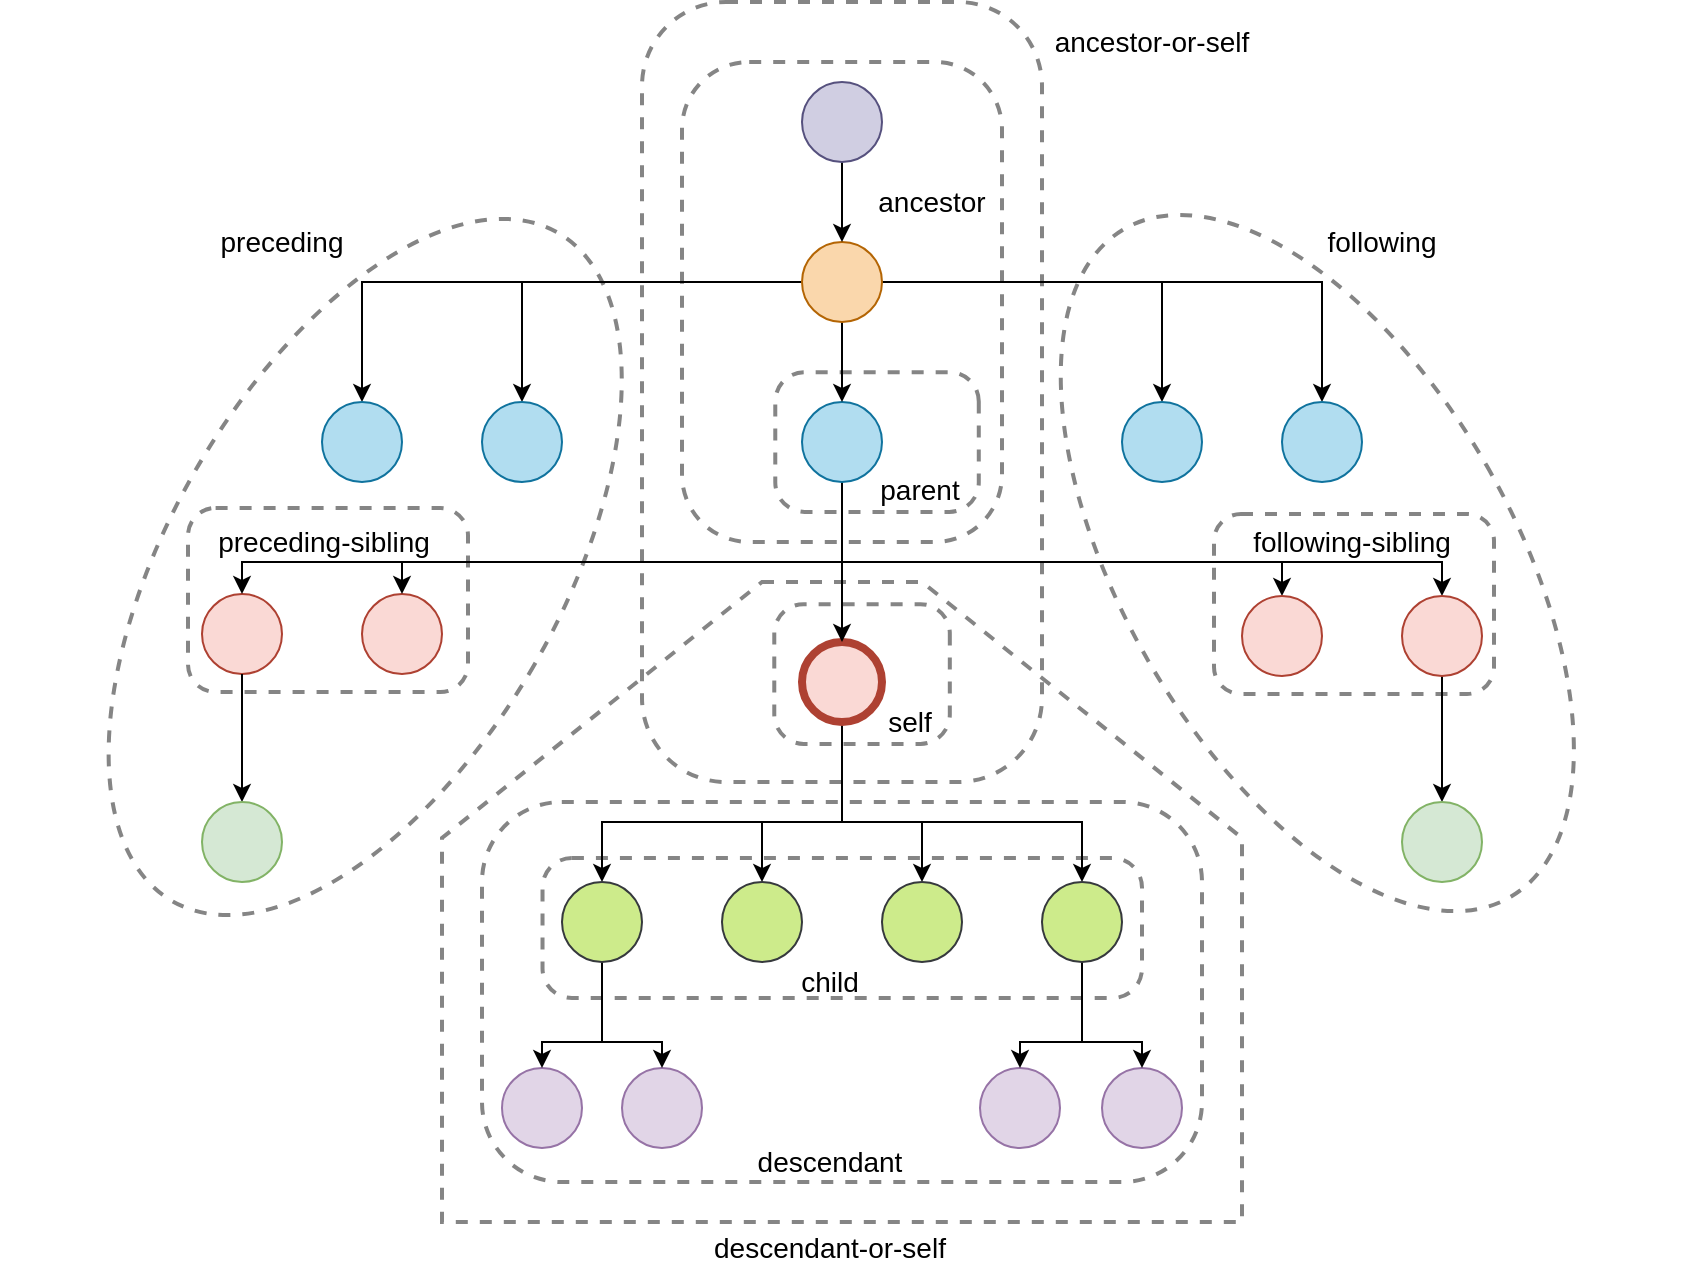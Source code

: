 <mxfile version="15.6.1" type="device"><diagram id="CEO9vQ4AWD5ehITB8Wyq" name="Page-1"><mxGraphModel dx="1350" dy="1933" grid="1" gridSize="10" guides="1" tooltips="1" connect="1" arrows="1" fold="1" page="1" pageScale="1" pageWidth="827" pageHeight="1169" math="0" shadow="0"><root><mxCell id="0"/><mxCell id="1" parent="0"/><mxCell id="pCZRPhKCKIk3jvYCkY4Y-83" value="" style="ellipse;whiteSpace=wrap;html=1;dashed=1;fontSize=16;strokeColor=#858585;strokeWidth=2;fillColor=none;rotation=-30;" vertex="1" parent="1"><mxGeometry x="560" y="87.6" width="195.32" height="385.81" as="geometry"/></mxCell><mxCell id="pCZRPhKCKIk3jvYCkY4Y-66" value="" style="ellipse;whiteSpace=wrap;html=1;dashed=1;fontSize=16;strokeColor=#858585;strokeWidth=2;fillColor=none;rotation=30;" vertex="1" parent="1"><mxGeometry x="83.94" y="89.6" width="195.32" height="385.81" as="geometry"/></mxCell><mxCell id="pCZRPhKCKIk3jvYCkY4Y-76" value="" style="rounded=1;whiteSpace=wrap;html=1;fontSize=16;strokeColor=#858585;strokeWidth=2;fillColor=none;dashed=1;" vertex="1" parent="1"><mxGeometry x="93" y="253" width="140" height="92" as="geometry"/></mxCell><mxCell id="pCZRPhKCKIk3jvYCkY4Y-31" value="" style="ellipse;whiteSpace=wrap;html=1;aspect=fixed;fillColor=#fad9d5;strokeColor=#ae4132;" vertex="1" parent="1"><mxGeometry x="100" y="296" width="40" height="40" as="geometry"/></mxCell><mxCell id="pCZRPhKCKIk3jvYCkY4Y-32" value="" style="ellipse;whiteSpace=wrap;html=1;aspect=fixed;fillColor=#fad9d5;strokeColor=#ae4132;" vertex="1" parent="1"><mxGeometry x="180" y="296" width="40" height="40" as="geometry"/></mxCell><mxCell id="pCZRPhKCKIk3jvYCkY4Y-77" value="" style="rounded=1;whiteSpace=wrap;html=1;fontSize=16;strokeColor=#858585;strokeWidth=2;fillColor=none;dashed=1;" vertex="1" parent="1"><mxGeometry x="606" y="256" width="140" height="90" as="geometry"/></mxCell><mxCell id="pCZRPhKCKIk3jvYCkY4Y-84" value="" style="shape=loopLimit;whiteSpace=wrap;html=1;dashed=1;fontSize=16;strokeColor=#858585;strokeWidth=2;fillColor=none;size=160;" vertex="1" parent="1"><mxGeometry x="220" y="290" width="400" height="320" as="geometry"/></mxCell><mxCell id="pCZRPhKCKIk3jvYCkY4Y-85" value="" style="rounded=1;whiteSpace=wrap;html=1;dashed=1;fontSize=16;strokeColor=#858585;strokeWidth=2;fillColor=none;arcSize=21;" vertex="1" parent="1"><mxGeometry x="240" y="400" width="360" height="190" as="geometry"/></mxCell><mxCell id="pCZRPhKCKIk3jvYCkY4Y-88" value="" style="rounded=1;whiteSpace=wrap;html=1;dashed=1;fontSize=16;strokeColor=#858585;strokeWidth=2;fillColor=none;arcSize=21;rotation=90;" vertex="1" parent="1"><mxGeometry x="395.09" y="292.12" width="69.87" height="87.77" as="geometry"/></mxCell><mxCell id="pCZRPhKCKIk3jvYCkY4Y-74" value="" style="rounded=1;whiteSpace=wrap;html=1;dashed=1;fontSize=16;strokeColor=#858585;strokeWidth=2;fillColor=none;arcSize=21;" vertex="1" parent="1"><mxGeometry x="270.26" y="428" width="299.74" height="70" as="geometry"/></mxCell><mxCell id="pCZRPhKCKIk3jvYCkY4Y-90" value="" style="rounded=1;whiteSpace=wrap;html=1;dashed=1;fontSize=16;strokeColor=#858585;strokeWidth=2;fillColor=none;arcSize=21;" vertex="1" parent="1"><mxGeometry x="340" y="30" width="160" height="240" as="geometry"/></mxCell><mxCell id="pCZRPhKCKIk3jvYCkY4Y-91" value="" style="rounded=1;whiteSpace=wrap;html=1;dashed=1;fontSize=16;strokeColor=#858585;strokeWidth=2;fillColor=none;arcSize=21;" vertex="1" parent="1"><mxGeometry x="320" width="200" height="390" as="geometry"/></mxCell><mxCell id="pCZRPhKCKIk3jvYCkY4Y-89" value="" style="rounded=1;whiteSpace=wrap;html=1;dashed=1;fontSize=16;strokeColor=#858585;strokeWidth=2;fillColor=none;arcSize=21;rotation=90;" vertex="1" parent="1"><mxGeometry x="402.58" y="169.13" width="69.87" height="101.75" as="geometry"/></mxCell><mxCell id="pCZRPhKCKIk3jvYCkY4Y-47" style="edgeStyle=orthogonalEdgeStyle;rounded=0;orthogonalLoop=1;jettySize=auto;html=1;exitX=0.5;exitY=1;exitDx=0;exitDy=0;fontSize=22;" edge="1" parent="1" source="pCZRPhKCKIk3jvYCkY4Y-1" target="pCZRPhKCKIk3jvYCkY4Y-23"><mxGeometry relative="1" as="geometry"><Array as="points"><mxPoint x="420" y="410"/><mxPoint x="460" y="410"/></Array></mxGeometry></mxCell><mxCell id="pCZRPhKCKIk3jvYCkY4Y-48" style="edgeStyle=orthogonalEdgeStyle;rounded=0;orthogonalLoop=1;jettySize=auto;html=1;exitX=0.5;exitY=1;exitDx=0;exitDy=0;fontSize=22;" edge="1" parent="1" source="pCZRPhKCKIk3jvYCkY4Y-1" target="pCZRPhKCKIk3jvYCkY4Y-22"><mxGeometry relative="1" as="geometry"><Array as="points"><mxPoint x="420" y="410"/><mxPoint x="380" y="410"/></Array></mxGeometry></mxCell><mxCell id="pCZRPhKCKIk3jvYCkY4Y-49" style="edgeStyle=orthogonalEdgeStyle;rounded=0;orthogonalLoop=1;jettySize=auto;html=1;exitX=0.5;exitY=1;exitDx=0;exitDy=0;entryX=0.5;entryY=0;entryDx=0;entryDy=0;fontSize=22;" edge="1" parent="1" source="pCZRPhKCKIk3jvYCkY4Y-1" target="pCZRPhKCKIk3jvYCkY4Y-24"><mxGeometry relative="1" as="geometry"><Array as="points"><mxPoint x="420" y="410"/><mxPoint x="540" y="410"/></Array></mxGeometry></mxCell><mxCell id="pCZRPhKCKIk3jvYCkY4Y-50" style="edgeStyle=orthogonalEdgeStyle;rounded=0;orthogonalLoop=1;jettySize=auto;html=1;exitX=0.5;exitY=1;exitDx=0;exitDy=0;entryX=0.5;entryY=0;entryDx=0;entryDy=0;fontSize=22;" edge="1" parent="1" source="pCZRPhKCKIk3jvYCkY4Y-1" target="pCZRPhKCKIk3jvYCkY4Y-25"><mxGeometry relative="1" as="geometry"><Array as="points"><mxPoint x="420" y="410"/><mxPoint x="300" y="410"/></Array></mxGeometry></mxCell><mxCell id="pCZRPhKCKIk3jvYCkY4Y-1" value="" style="ellipse;whiteSpace=wrap;html=1;aspect=fixed;fillColor=#fad9d5;strokeColor=#ae4132;strokeWidth=4;" vertex="1" parent="1"><mxGeometry x="400" y="320" width="40" height="40" as="geometry"/></mxCell><mxCell id="pCZRPhKCKIk3jvYCkY4Y-36" style="edgeStyle=orthogonalEdgeStyle;rounded=0;orthogonalLoop=1;jettySize=auto;html=1;exitX=0.5;exitY=1;exitDx=0;exitDy=0;fontSize=22;" edge="1" parent="1" source="pCZRPhKCKIk3jvYCkY4Y-2" target="pCZRPhKCKIk3jvYCkY4Y-1"><mxGeometry relative="1" as="geometry"/></mxCell><mxCell id="pCZRPhKCKIk3jvYCkY4Y-42" style="edgeStyle=orthogonalEdgeStyle;rounded=0;orthogonalLoop=1;jettySize=auto;html=1;exitX=0.5;exitY=1;exitDx=0;exitDy=0;fontSize=22;" edge="1" parent="1" source="pCZRPhKCKIk3jvYCkY4Y-2" target="pCZRPhKCKIk3jvYCkY4Y-32"><mxGeometry relative="1" as="geometry"><Array as="points"><mxPoint x="420" y="280"/><mxPoint x="200" y="280"/></Array></mxGeometry></mxCell><mxCell id="pCZRPhKCKIk3jvYCkY4Y-43" style="edgeStyle=orthogonalEdgeStyle;rounded=0;orthogonalLoop=1;jettySize=auto;html=1;exitX=0.5;exitY=1;exitDx=0;exitDy=0;fontSize=22;" edge="1" parent="1" source="pCZRPhKCKIk3jvYCkY4Y-2" target="pCZRPhKCKIk3jvYCkY4Y-26"><mxGeometry relative="1" as="geometry"><Array as="points"><mxPoint x="420" y="280"/><mxPoint x="640" y="280"/></Array></mxGeometry></mxCell><mxCell id="pCZRPhKCKIk3jvYCkY4Y-44" style="edgeStyle=orthogonalEdgeStyle;rounded=0;orthogonalLoop=1;jettySize=auto;html=1;exitX=0.5;exitY=1;exitDx=0;exitDy=0;fontSize=22;" edge="1" parent="1" source="pCZRPhKCKIk3jvYCkY4Y-2" target="pCZRPhKCKIk3jvYCkY4Y-27"><mxGeometry relative="1" as="geometry"><Array as="points"><mxPoint x="420" y="280"/><mxPoint x="720" y="280"/></Array></mxGeometry></mxCell><mxCell id="pCZRPhKCKIk3jvYCkY4Y-46" style="edgeStyle=orthogonalEdgeStyle;rounded=0;orthogonalLoop=1;jettySize=auto;html=1;exitX=0.5;exitY=1;exitDx=0;exitDy=0;entryX=0.5;entryY=0;entryDx=0;entryDy=0;fontSize=22;" edge="1" parent="1" source="pCZRPhKCKIk3jvYCkY4Y-2" target="pCZRPhKCKIk3jvYCkY4Y-31"><mxGeometry relative="1" as="geometry"><Array as="points"><mxPoint x="420" y="280"/><mxPoint x="120" y="280"/></Array></mxGeometry></mxCell><mxCell id="pCZRPhKCKIk3jvYCkY4Y-2" value="" style="ellipse;whiteSpace=wrap;html=1;aspect=fixed;fillColor=#b1ddf0;strokeColor=#10739e;" vertex="1" parent="1"><mxGeometry x="400" y="200" width="40" height="40" as="geometry"/></mxCell><mxCell id="pCZRPhKCKIk3jvYCkY4Y-37" style="edgeStyle=orthogonalEdgeStyle;rounded=0;orthogonalLoop=1;jettySize=auto;html=1;entryX=0.5;entryY=0;entryDx=0;entryDy=0;fontSize=22;" edge="1" parent="1" source="pCZRPhKCKIk3jvYCkY4Y-3" target="pCZRPhKCKIk3jvYCkY4Y-7"><mxGeometry relative="1" as="geometry"/></mxCell><mxCell id="pCZRPhKCKIk3jvYCkY4Y-38" style="edgeStyle=orthogonalEdgeStyle;rounded=0;orthogonalLoop=1;jettySize=auto;html=1;exitX=1;exitY=0.5;exitDx=0;exitDy=0;entryX=0.5;entryY=0;entryDx=0;entryDy=0;fontSize=22;" edge="1" parent="1" source="pCZRPhKCKIk3jvYCkY4Y-3" target="pCZRPhKCKIk3jvYCkY4Y-8"><mxGeometry relative="1" as="geometry"/></mxCell><mxCell id="pCZRPhKCKIk3jvYCkY4Y-39" style="edgeStyle=orthogonalEdgeStyle;rounded=0;orthogonalLoop=1;jettySize=auto;html=1;entryX=0.5;entryY=0;entryDx=0;entryDy=0;fontSize=22;" edge="1" parent="1" source="pCZRPhKCKIk3jvYCkY4Y-3" target="pCZRPhKCKIk3jvYCkY4Y-2"><mxGeometry relative="1" as="geometry"/></mxCell><mxCell id="pCZRPhKCKIk3jvYCkY4Y-40" style="edgeStyle=orthogonalEdgeStyle;rounded=0;orthogonalLoop=1;jettySize=auto;html=1;exitX=0;exitY=0.5;exitDx=0;exitDy=0;entryX=0.5;entryY=0;entryDx=0;entryDy=0;fontSize=22;" edge="1" parent="1" source="pCZRPhKCKIk3jvYCkY4Y-3" target="pCZRPhKCKIk3jvYCkY4Y-10"><mxGeometry relative="1" as="geometry"/></mxCell><mxCell id="pCZRPhKCKIk3jvYCkY4Y-41" style="edgeStyle=orthogonalEdgeStyle;rounded=0;orthogonalLoop=1;jettySize=auto;html=1;exitX=0;exitY=0.5;exitDx=0;exitDy=0;entryX=0.5;entryY=0;entryDx=0;entryDy=0;fontSize=22;" edge="1" parent="1" source="pCZRPhKCKIk3jvYCkY4Y-3" target="pCZRPhKCKIk3jvYCkY4Y-9"><mxGeometry relative="1" as="geometry"/></mxCell><mxCell id="pCZRPhKCKIk3jvYCkY4Y-3" value="" style="ellipse;whiteSpace=wrap;html=1;aspect=fixed;fillColor=#fad7ac;strokeColor=#b46504;" vertex="1" parent="1"><mxGeometry x="400" y="120" width="40" height="40" as="geometry"/></mxCell><mxCell id="pCZRPhKCKIk3jvYCkY4Y-35" style="edgeStyle=orthogonalEdgeStyle;rounded=0;orthogonalLoop=1;jettySize=auto;html=1;exitX=0.5;exitY=1;exitDx=0;exitDy=0;entryX=0.5;entryY=0;entryDx=0;entryDy=0;fontSize=22;" edge="1" parent="1" source="pCZRPhKCKIk3jvYCkY4Y-4" target="pCZRPhKCKIk3jvYCkY4Y-3"><mxGeometry relative="1" as="geometry"/></mxCell><mxCell id="pCZRPhKCKIk3jvYCkY4Y-4" value="" style="ellipse;whiteSpace=wrap;html=1;aspect=fixed;fillColor=#d0cee2;strokeColor=#56517e;" vertex="1" parent="1"><mxGeometry x="400" y="40" width="40" height="40" as="geometry"/></mxCell><mxCell id="pCZRPhKCKIk3jvYCkY4Y-7" value="" style="ellipse;whiteSpace=wrap;html=1;aspect=fixed;fillColor=#b1ddf0;strokeColor=#10739e;" vertex="1" parent="1"><mxGeometry x="560" y="200" width="40" height="40" as="geometry"/></mxCell><mxCell id="pCZRPhKCKIk3jvYCkY4Y-8" value="" style="ellipse;whiteSpace=wrap;html=1;aspect=fixed;fillColor=#b1ddf0;strokeColor=#10739e;" vertex="1" parent="1"><mxGeometry x="640" y="200" width="40" height="40" as="geometry"/></mxCell><mxCell id="pCZRPhKCKIk3jvYCkY4Y-9" value="" style="ellipse;whiteSpace=wrap;html=1;aspect=fixed;fillColor=#b1ddf0;strokeColor=#10739e;" vertex="1" parent="1"><mxGeometry x="160" y="200" width="40" height="40" as="geometry"/></mxCell><mxCell id="pCZRPhKCKIk3jvYCkY4Y-10" value="" style="ellipse;whiteSpace=wrap;html=1;aspect=fixed;fillColor=#b1ddf0;strokeColor=#10739e;" vertex="1" parent="1"><mxGeometry x="240" y="200" width="40" height="40" as="geometry"/></mxCell><mxCell id="pCZRPhKCKIk3jvYCkY4Y-18" value="" style="ellipse;whiteSpace=wrap;html=1;aspect=fixed;fillColor=#e1d5e7;strokeColor=#9673a6;" vertex="1" parent="1"><mxGeometry x="489" y="533" width="40" height="40" as="geometry"/></mxCell><mxCell id="pCZRPhKCKIk3jvYCkY4Y-19" value="" style="ellipse;whiteSpace=wrap;html=1;aspect=fixed;fillColor=#e1d5e7;strokeColor=#9673a6;" vertex="1" parent="1"><mxGeometry x="550" y="533" width="40" height="40" as="geometry"/></mxCell><mxCell id="pCZRPhKCKIk3jvYCkY4Y-20" value="" style="ellipse;whiteSpace=wrap;html=1;aspect=fixed;fillColor=#e1d5e7;strokeColor=#9673a6;" vertex="1" parent="1"><mxGeometry x="250" y="533" width="40" height="40" as="geometry"/></mxCell><mxCell id="pCZRPhKCKIk3jvYCkY4Y-21" value="" style="ellipse;whiteSpace=wrap;html=1;aspect=fixed;fillColor=#e1d5e7;strokeColor=#9673a6;" vertex="1" parent="1"><mxGeometry x="310" y="533" width="40" height="40" as="geometry"/></mxCell><mxCell id="pCZRPhKCKIk3jvYCkY4Y-22" value="" style="ellipse;whiteSpace=wrap;html=1;aspect=fixed;fillColor=#cdeb8b;strokeColor=#36393d;" vertex="1" parent="1"><mxGeometry x="360" y="440" width="40" height="40" as="geometry"/></mxCell><mxCell id="pCZRPhKCKIk3jvYCkY4Y-23" value="" style="ellipse;whiteSpace=wrap;html=1;aspect=fixed;fillColor=#cdeb8b;strokeColor=#36393d;" vertex="1" parent="1"><mxGeometry x="440" y="440" width="40" height="40" as="geometry"/></mxCell><mxCell id="pCZRPhKCKIk3jvYCkY4Y-96" style="edgeStyle=orthogonalEdgeStyle;rounded=0;orthogonalLoop=1;jettySize=auto;html=1;fontSize=14;" edge="1" parent="1" source="pCZRPhKCKIk3jvYCkY4Y-24" target="pCZRPhKCKIk3jvYCkY4Y-19"><mxGeometry relative="1" as="geometry"><Array as="points"><mxPoint x="540" y="520"/><mxPoint x="570" y="520"/></Array></mxGeometry></mxCell><mxCell id="pCZRPhKCKIk3jvYCkY4Y-97" style="edgeStyle=orthogonalEdgeStyle;rounded=0;orthogonalLoop=1;jettySize=auto;html=1;fontSize=14;" edge="1" parent="1" source="pCZRPhKCKIk3jvYCkY4Y-24" target="pCZRPhKCKIk3jvYCkY4Y-18"><mxGeometry relative="1" as="geometry"><Array as="points"><mxPoint x="540" y="520"/><mxPoint x="509" y="520"/></Array></mxGeometry></mxCell><mxCell id="pCZRPhKCKIk3jvYCkY4Y-24" value="" style="ellipse;whiteSpace=wrap;html=1;aspect=fixed;fillColor=#cdeb8b;strokeColor=#36393d;" vertex="1" parent="1"><mxGeometry x="520" y="440" width="40" height="40" as="geometry"/></mxCell><mxCell id="pCZRPhKCKIk3jvYCkY4Y-51" style="edgeStyle=orthogonalEdgeStyle;rounded=0;orthogonalLoop=1;jettySize=auto;html=1;exitX=0.5;exitY=1;exitDx=0;exitDy=0;entryX=0.5;entryY=0;entryDx=0;entryDy=0;fontSize=22;" edge="1" parent="1" source="pCZRPhKCKIk3jvYCkY4Y-25" target="pCZRPhKCKIk3jvYCkY4Y-21"><mxGeometry relative="1" as="geometry"><Array as="points"><mxPoint x="300" y="520"/><mxPoint x="330" y="520"/></Array></mxGeometry></mxCell><mxCell id="pCZRPhKCKIk3jvYCkY4Y-73" style="edgeStyle=orthogonalEdgeStyle;rounded=0;orthogonalLoop=1;jettySize=auto;html=1;exitX=0.5;exitY=1;exitDx=0;exitDy=0;fontSize=16;" edge="1" parent="1" source="pCZRPhKCKIk3jvYCkY4Y-25" target="pCZRPhKCKIk3jvYCkY4Y-20"><mxGeometry relative="1" as="geometry"><Array as="points"><mxPoint x="300" y="520"/><mxPoint x="270" y="520"/></Array></mxGeometry></mxCell><mxCell id="pCZRPhKCKIk3jvYCkY4Y-25" value="" style="ellipse;whiteSpace=wrap;html=1;aspect=fixed;fillColor=#cdeb8b;strokeColor=#36393d;" vertex="1" parent="1"><mxGeometry x="280" y="440" width="40" height="40" as="geometry"/></mxCell><mxCell id="pCZRPhKCKIk3jvYCkY4Y-26" value="" style="ellipse;whiteSpace=wrap;html=1;aspect=fixed;fillColor=#fad9d5;strokeColor=#ae4132;" vertex="1" parent="1"><mxGeometry x="620" y="297" width="40" height="40" as="geometry"/></mxCell><mxCell id="pCZRPhKCKIk3jvYCkY4Y-56" style="edgeStyle=orthogonalEdgeStyle;rounded=0;orthogonalLoop=1;jettySize=auto;html=1;exitX=0.5;exitY=1;exitDx=0;exitDy=0;entryX=0.5;entryY=0;entryDx=0;entryDy=0;fontSize=22;" edge="1" parent="1" source="pCZRPhKCKIk3jvYCkY4Y-27" target="pCZRPhKCKIk3jvYCkY4Y-29"><mxGeometry relative="1" as="geometry"/></mxCell><mxCell id="pCZRPhKCKIk3jvYCkY4Y-27" value="" style="ellipse;whiteSpace=wrap;html=1;aspect=fixed;fillColor=#fad9d5;strokeColor=#ae4132;" vertex="1" parent="1"><mxGeometry x="700" y="297" width="40" height="40" as="geometry"/></mxCell><mxCell id="pCZRPhKCKIk3jvYCkY4Y-29" value="" style="ellipse;whiteSpace=wrap;html=1;aspect=fixed;fillColor=#d5e8d4;strokeColor=#82b366;" vertex="1" parent="1"><mxGeometry x="700" y="400" width="40" height="40" as="geometry"/></mxCell><mxCell id="pCZRPhKCKIk3jvYCkY4Y-55" style="edgeStyle=orthogonalEdgeStyle;rounded=0;orthogonalLoop=1;jettySize=auto;html=1;exitX=0.5;exitY=1;exitDx=0;exitDy=0;entryX=0.5;entryY=0;entryDx=0;entryDy=0;fontSize=22;" edge="1" parent="1" source="pCZRPhKCKIk3jvYCkY4Y-31" target="pCZRPhKCKIk3jvYCkY4Y-33"><mxGeometry relative="1" as="geometry"/></mxCell><mxCell id="pCZRPhKCKIk3jvYCkY4Y-33" value="" style="ellipse;whiteSpace=wrap;html=1;aspect=fixed;fillColor=#d5e8d4;strokeColor=#82b366;" vertex="1" parent="1"><mxGeometry x="100" y="400" width="40" height="40" as="geometry"/></mxCell><mxCell id="pCZRPhKCKIk3jvYCkY4Y-58" value="&lt;font style=&quot;font-size: 14px&quot;&gt;self&lt;/font&gt;" style="text;html=1;strokeColor=none;fillColor=none;align=center;verticalAlign=middle;whiteSpace=wrap;rounded=0;fontSize=22;" vertex="1" parent="1"><mxGeometry x="424" y="340" width="60" height="35" as="geometry"/></mxCell><mxCell id="pCZRPhKCKIk3jvYCkY4Y-92" value="&lt;font style=&quot;font-size: 14px&quot;&gt;parent&lt;/font&gt;" style="text;html=1;strokeColor=none;fillColor=none;align=center;verticalAlign=middle;whiteSpace=wrap;rounded=0;fontSize=22;" vertex="1" parent="1"><mxGeometry x="429" y="224" width="60" height="35" as="geometry"/></mxCell><mxCell id="pCZRPhKCKIk3jvYCkY4Y-93" value="&lt;font style=&quot;font-size: 14px&quot;&gt;ancestor&lt;/font&gt;" style="text;html=1;strokeColor=none;fillColor=none;align=center;verticalAlign=middle;whiteSpace=wrap;rounded=0;fontSize=22;" vertex="1" parent="1"><mxGeometry x="435" y="80" width="60" height="35" as="geometry"/></mxCell><mxCell id="pCZRPhKCKIk3jvYCkY4Y-94" value="&lt;font style=&quot;font-size: 14px&quot;&gt;child&lt;/font&gt;" style="text;html=1;strokeColor=none;fillColor=none;align=center;verticalAlign=middle;whiteSpace=wrap;rounded=0;fontSize=22;" vertex="1" parent="1"><mxGeometry x="384" y="470.41" width="60" height="35" as="geometry"/></mxCell><mxCell id="pCZRPhKCKIk3jvYCkY4Y-95" value="&lt;font style=&quot;font-size: 14px&quot;&gt;descendant&lt;/font&gt;" style="text;html=1;strokeColor=none;fillColor=none;align=center;verticalAlign=middle;whiteSpace=wrap;rounded=0;fontSize=22;" vertex="1" parent="1"><mxGeometry x="384" y="560" width="60" height="35" as="geometry"/></mxCell><mxCell id="pCZRPhKCKIk3jvYCkY4Y-98" value="&lt;font style=&quot;font-size: 14px&quot;&gt;descendant-or-self&lt;/font&gt;" style="text;html=1;strokeColor=none;fillColor=none;align=center;verticalAlign=middle;whiteSpace=wrap;rounded=0;fontSize=22;" vertex="1" parent="1"><mxGeometry x="351" y="603" width="126" height="35" as="geometry"/></mxCell><mxCell id="pCZRPhKCKIk3jvYCkY4Y-99" value="&lt;font style=&quot;font-size: 14px&quot;&gt;following&lt;/font&gt;" style="text;html=1;strokeColor=none;fillColor=none;align=center;verticalAlign=middle;whiteSpace=wrap;rounded=0;fontSize=22;" vertex="1" parent="1"><mxGeometry x="660" y="100" width="60" height="35" as="geometry"/></mxCell><mxCell id="pCZRPhKCKIk3jvYCkY4Y-100" value="&lt;font style=&quot;font-size: 14px&quot;&gt;preceding&lt;/font&gt;" style="text;html=1;strokeColor=none;fillColor=none;align=center;verticalAlign=middle;whiteSpace=wrap;rounded=0;fontSize=22;" vertex="1" parent="1"><mxGeometry x="110" y="100" width="60" height="35" as="geometry"/></mxCell><mxCell id="pCZRPhKCKIk3jvYCkY4Y-101" value="&lt;font style=&quot;font-size: 14px&quot;&gt;ancestor-or-self&lt;/font&gt;" style="text;html=1;strokeColor=none;fillColor=none;align=center;verticalAlign=middle;whiteSpace=wrap;rounded=0;fontSize=22;" vertex="1" parent="1"><mxGeometry x="520" width="110" height="35" as="geometry"/></mxCell><mxCell id="pCZRPhKCKIk3jvYCkY4Y-102" value="&lt;font style=&quot;font-size: 14px&quot;&gt;preceding-sibling&lt;/font&gt;" style="text;html=1;strokeColor=none;fillColor=none;align=center;verticalAlign=middle;whiteSpace=wrap;rounded=0;fontSize=22;" vertex="1" parent="1"><mxGeometry x="96" y="250" width="130" height="35" as="geometry"/></mxCell><mxCell id="pCZRPhKCKIk3jvYCkY4Y-105" value="&lt;font style=&quot;font-size: 14px&quot;&gt;following-sibling&lt;/font&gt;" style="text;html=1;strokeColor=none;fillColor=none;align=center;verticalAlign=middle;whiteSpace=wrap;rounded=0;fontSize=22;" vertex="1" parent="1"><mxGeometry x="610" y="250" width="130" height="35" as="geometry"/></mxCell></root></mxGraphModel></diagram></mxfile>